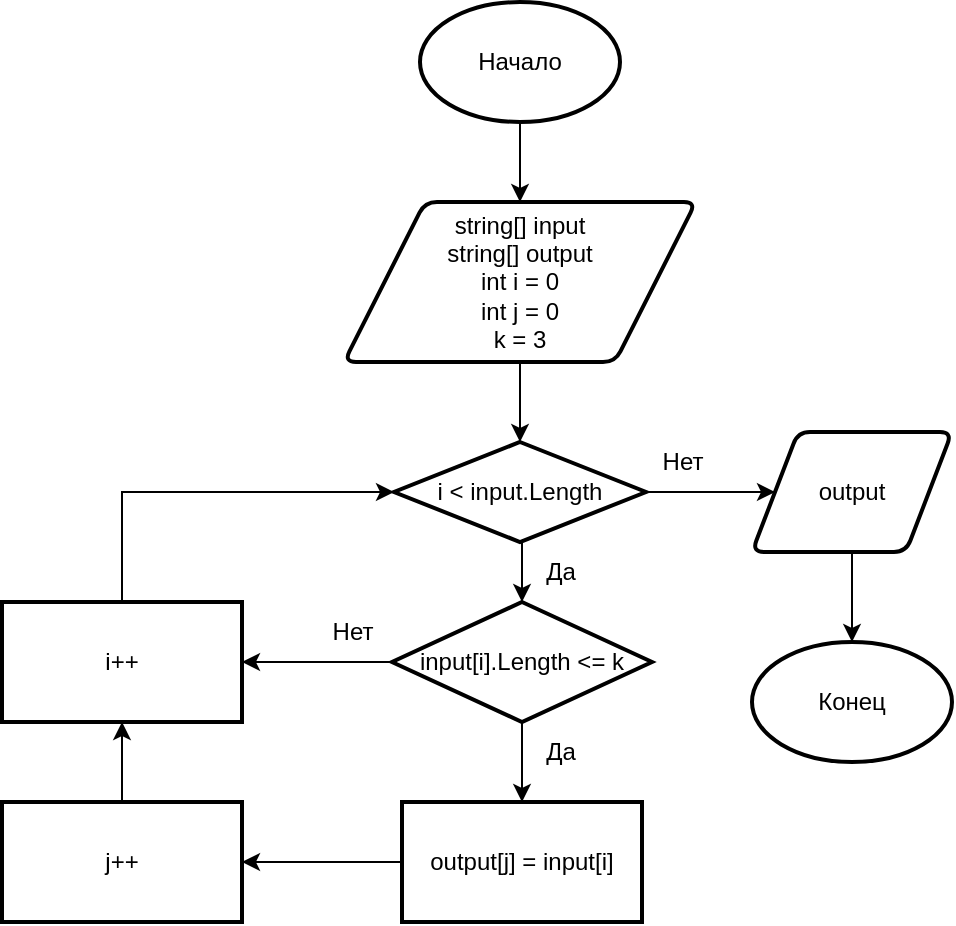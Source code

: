 <mxfile version="20.5.3" type="device"><diagram id="iG5H-YhOCixr5cQBbpzQ" name="Страница 1"><mxGraphModel dx="1186" dy="799" grid="1" gridSize="10" guides="1" tooltips="1" connect="1" arrows="1" fold="1" page="1" pageScale="1" pageWidth="827" pageHeight="1169" math="0" shadow="0"><root><mxCell id="0"/><mxCell id="1" parent="0"/><mxCell id="mCuO4gY7FXI6aAlK6IN_-3" style="edgeStyle=orthogonalEdgeStyle;rounded=0;orthogonalLoop=1;jettySize=auto;html=1;exitX=0.5;exitY=1;exitDx=0;exitDy=0;exitPerimeter=0;entryX=0.5;entryY=0;entryDx=0;entryDy=0;" edge="1" parent="1" source="mCuO4gY7FXI6aAlK6IN_-1" target="mCuO4gY7FXI6aAlK6IN_-2"><mxGeometry relative="1" as="geometry"/></mxCell><mxCell id="mCuO4gY7FXI6aAlK6IN_-1" value="Начало" style="strokeWidth=2;html=1;shape=mxgraph.flowchart.start_1;whiteSpace=wrap;" vertex="1" parent="1"><mxGeometry x="364" y="30" width="100" height="60" as="geometry"/></mxCell><mxCell id="mCuO4gY7FXI6aAlK6IN_-5" style="edgeStyle=orthogonalEdgeStyle;rounded=0;orthogonalLoop=1;jettySize=auto;html=1;exitX=0.5;exitY=1;exitDx=0;exitDy=0;entryX=0.5;entryY=0;entryDx=0;entryDy=0;entryPerimeter=0;" edge="1" parent="1" source="mCuO4gY7FXI6aAlK6IN_-2" target="mCuO4gY7FXI6aAlK6IN_-4"><mxGeometry relative="1" as="geometry"/></mxCell><mxCell id="mCuO4gY7FXI6aAlK6IN_-2" value="string[] input&lt;br&gt;string[] output&lt;br&gt;int i = 0&lt;br&gt;int j = 0&lt;br&gt;k = 3" style="shape=parallelogram;html=1;strokeWidth=2;perimeter=parallelogramPerimeter;whiteSpace=wrap;rounded=1;arcSize=12;size=0.23;" vertex="1" parent="1"><mxGeometry x="326" y="130" width="176" height="80" as="geometry"/></mxCell><mxCell id="mCuO4gY7FXI6aAlK6IN_-10" style="edgeStyle=orthogonalEdgeStyle;rounded=0;orthogonalLoop=1;jettySize=auto;html=1;exitX=0.5;exitY=1;exitDx=0;exitDy=0;exitPerimeter=0;entryX=0.5;entryY=0;entryDx=0;entryDy=0;entryPerimeter=0;" edge="1" parent="1" source="mCuO4gY7FXI6aAlK6IN_-4" target="mCuO4gY7FXI6aAlK6IN_-7"><mxGeometry relative="1" as="geometry"/></mxCell><mxCell id="mCuO4gY7FXI6aAlK6IN_-13" style="edgeStyle=orthogonalEdgeStyle;rounded=0;orthogonalLoop=1;jettySize=auto;html=1;exitX=1;exitY=0.5;exitDx=0;exitDy=0;exitPerimeter=0;entryX=0;entryY=0.5;entryDx=0;entryDy=0;" edge="1" parent="1" source="mCuO4gY7FXI6aAlK6IN_-4" target="mCuO4gY7FXI6aAlK6IN_-6"><mxGeometry relative="1" as="geometry"/></mxCell><mxCell id="mCuO4gY7FXI6aAlK6IN_-4" value="i &amp;lt; input.Length" style="strokeWidth=2;html=1;shape=mxgraph.flowchart.decision;whiteSpace=wrap;" vertex="1" parent="1"><mxGeometry x="351" y="250" width="126" height="50" as="geometry"/></mxCell><mxCell id="mCuO4gY7FXI6aAlK6IN_-12" style="edgeStyle=orthogonalEdgeStyle;rounded=0;orthogonalLoop=1;jettySize=auto;html=1;exitX=0.5;exitY=1;exitDx=0;exitDy=0;entryX=0.5;entryY=0;entryDx=0;entryDy=0;entryPerimeter=0;" edge="1" parent="1" source="mCuO4gY7FXI6aAlK6IN_-6" target="mCuO4gY7FXI6aAlK6IN_-11"><mxGeometry relative="1" as="geometry"/></mxCell><mxCell id="mCuO4gY7FXI6aAlK6IN_-6" value="output" style="shape=parallelogram;html=1;strokeWidth=2;perimeter=parallelogramPerimeter;whiteSpace=wrap;rounded=1;arcSize=12;size=0.23;" vertex="1" parent="1"><mxGeometry x="530" y="245" width="100" height="60" as="geometry"/></mxCell><mxCell id="mCuO4gY7FXI6aAlK6IN_-9" value="" style="edgeStyle=orthogonalEdgeStyle;rounded=0;orthogonalLoop=1;jettySize=auto;html=1;" edge="1" parent="1" source="mCuO4gY7FXI6aAlK6IN_-7" target="mCuO4gY7FXI6aAlK6IN_-8"><mxGeometry relative="1" as="geometry"/></mxCell><mxCell id="mCuO4gY7FXI6aAlK6IN_-19" style="edgeStyle=orthogonalEdgeStyle;rounded=0;orthogonalLoop=1;jettySize=auto;html=1;exitX=0;exitY=0.5;exitDx=0;exitDy=0;exitPerimeter=0;entryX=1;entryY=0.5;entryDx=0;entryDy=0;" edge="1" parent="1" source="mCuO4gY7FXI6aAlK6IN_-7" target="mCuO4gY7FXI6aAlK6IN_-16"><mxGeometry relative="1" as="geometry"/></mxCell><mxCell id="mCuO4gY7FXI6aAlK6IN_-7" value="input[i].Length &amp;lt;= k" style="strokeWidth=2;html=1;shape=mxgraph.flowchart.decision;whiteSpace=wrap;" vertex="1" parent="1"><mxGeometry x="350" y="330" width="130" height="60" as="geometry"/></mxCell><mxCell id="mCuO4gY7FXI6aAlK6IN_-15" value="" style="edgeStyle=orthogonalEdgeStyle;rounded=0;orthogonalLoop=1;jettySize=auto;html=1;" edge="1" parent="1" source="mCuO4gY7FXI6aAlK6IN_-8" target="mCuO4gY7FXI6aAlK6IN_-14"><mxGeometry relative="1" as="geometry"/></mxCell><mxCell id="mCuO4gY7FXI6aAlK6IN_-8" value="output[j] = input[i]" style="whiteSpace=wrap;html=1;strokeWidth=2;" vertex="1" parent="1"><mxGeometry x="355" y="430" width="120" height="60" as="geometry"/></mxCell><mxCell id="mCuO4gY7FXI6aAlK6IN_-11" value="Конец" style="strokeWidth=2;html=1;shape=mxgraph.flowchart.start_1;whiteSpace=wrap;" vertex="1" parent="1"><mxGeometry x="530" y="350" width="100" height="60" as="geometry"/></mxCell><mxCell id="mCuO4gY7FXI6aAlK6IN_-17" value="" style="edgeStyle=orthogonalEdgeStyle;rounded=0;orthogonalLoop=1;jettySize=auto;html=1;" edge="1" parent="1" source="mCuO4gY7FXI6aAlK6IN_-14" target="mCuO4gY7FXI6aAlK6IN_-16"><mxGeometry relative="1" as="geometry"/></mxCell><mxCell id="mCuO4gY7FXI6aAlK6IN_-14" value="j++" style="whiteSpace=wrap;html=1;strokeWidth=2;" vertex="1" parent="1"><mxGeometry x="155" y="430" width="120" height="60" as="geometry"/></mxCell><mxCell id="mCuO4gY7FXI6aAlK6IN_-18" style="edgeStyle=orthogonalEdgeStyle;rounded=0;orthogonalLoop=1;jettySize=auto;html=1;exitX=0.5;exitY=0;exitDx=0;exitDy=0;entryX=0;entryY=0.5;entryDx=0;entryDy=0;entryPerimeter=0;" edge="1" parent="1" source="mCuO4gY7FXI6aAlK6IN_-16" target="mCuO4gY7FXI6aAlK6IN_-4"><mxGeometry relative="1" as="geometry"/></mxCell><mxCell id="mCuO4gY7FXI6aAlK6IN_-16" value="i++" style="whiteSpace=wrap;html=1;strokeWidth=2;" vertex="1" parent="1"><mxGeometry x="155" y="330" width="120" height="60" as="geometry"/></mxCell><mxCell id="mCuO4gY7FXI6aAlK6IN_-20" value="Да" style="text;html=1;align=center;verticalAlign=middle;resizable=0;points=[];autosize=1;strokeColor=none;fillColor=none;" vertex="1" parent="1"><mxGeometry x="414" y="300" width="40" height="30" as="geometry"/></mxCell><mxCell id="mCuO4gY7FXI6aAlK6IN_-21" value="Да" style="text;html=1;align=center;verticalAlign=middle;resizable=0;points=[];autosize=1;strokeColor=none;fillColor=none;" vertex="1" parent="1"><mxGeometry x="414" y="390" width="40" height="30" as="geometry"/></mxCell><mxCell id="mCuO4gY7FXI6aAlK6IN_-22" value="Нет" style="text;html=1;align=center;verticalAlign=middle;resizable=0;points=[];autosize=1;strokeColor=none;fillColor=none;" vertex="1" parent="1"><mxGeometry x="310" y="330" width="40" height="30" as="geometry"/></mxCell><mxCell id="mCuO4gY7FXI6aAlK6IN_-24" value="Нет" style="text;html=1;align=center;verticalAlign=middle;resizable=0;points=[];autosize=1;strokeColor=none;fillColor=none;" vertex="1" parent="1"><mxGeometry x="475" y="245" width="40" height="30" as="geometry"/></mxCell></root></mxGraphModel></diagram></mxfile>